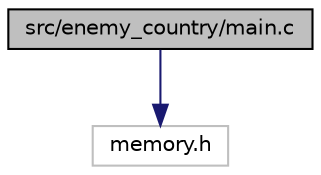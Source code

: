 digraph "src/enemy_country/main.c"
{
 // LATEX_PDF_SIZE
  edge [fontname="Helvetica",fontsize="10",labelfontname="Helvetica",labelfontsize="10"];
  node [fontname="Helvetica",fontsize="10",shape=record];
  Node1 [label="src/enemy_country/main.c",height=0.2,width=0.4,color="black", fillcolor="grey75", style="filled", fontcolor="black",tooltip="Message Queue-Based Message Receiver and Decrypter for Enemy Country."];
  Node1 -> Node2 [color="midnightblue",fontsize="10",style="solid"];
  Node2 [label="memory.h",height=0.2,width=0.4,color="grey75", fillcolor="white", style="filled",tooltip=" "];
}
